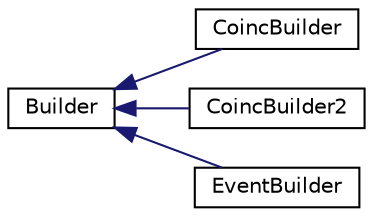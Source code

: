 digraph "Graphical Class Hierarchy"
{
 // LATEX_PDF_SIZE
  edge [fontname="Helvetica",fontsize="10",labelfontname="Helvetica",labelfontsize="10"];
  node [fontname="Helvetica",fontsize="10",shape=record];
  rankdir="LR";
  Node0 [label="Builder",height=0.2,width=0.4,color="black", fillcolor="white", style="filled",URL="$class_builder.html",tooltip="Base class of event builders (pure virtual class)"];
  Node0 -> Node1 [dir="back",color="midnightblue",fontsize="10",style="solid",fontname="Helvetica"];
  Node1 [label="CoincBuilder",height=0.2,width=0.4,color="black", fillcolor="white", style="filled",URL="$class_coinc_builder.html",tooltip=" "];
  Node0 -> Node2 [dir="back",color="midnightblue",fontsize="10",style="solid",fontname="Helvetica"];
  Node2 [label="CoincBuilder2",height=0.2,width=0.4,color="black", fillcolor="white", style="filled",URL="$class_coinc_builder2.html",tooltip=" "];
  Node0 -> Node3 [dir="back",color="midnightblue",fontsize="10",style="solid",fontname="Helvetica"];
  Node3 [label="EventBuilder",height=0.2,width=0.4,color="black", fillcolor="white", style="filled",URL="$class_event_builder.html",tooltip=" "];
}
